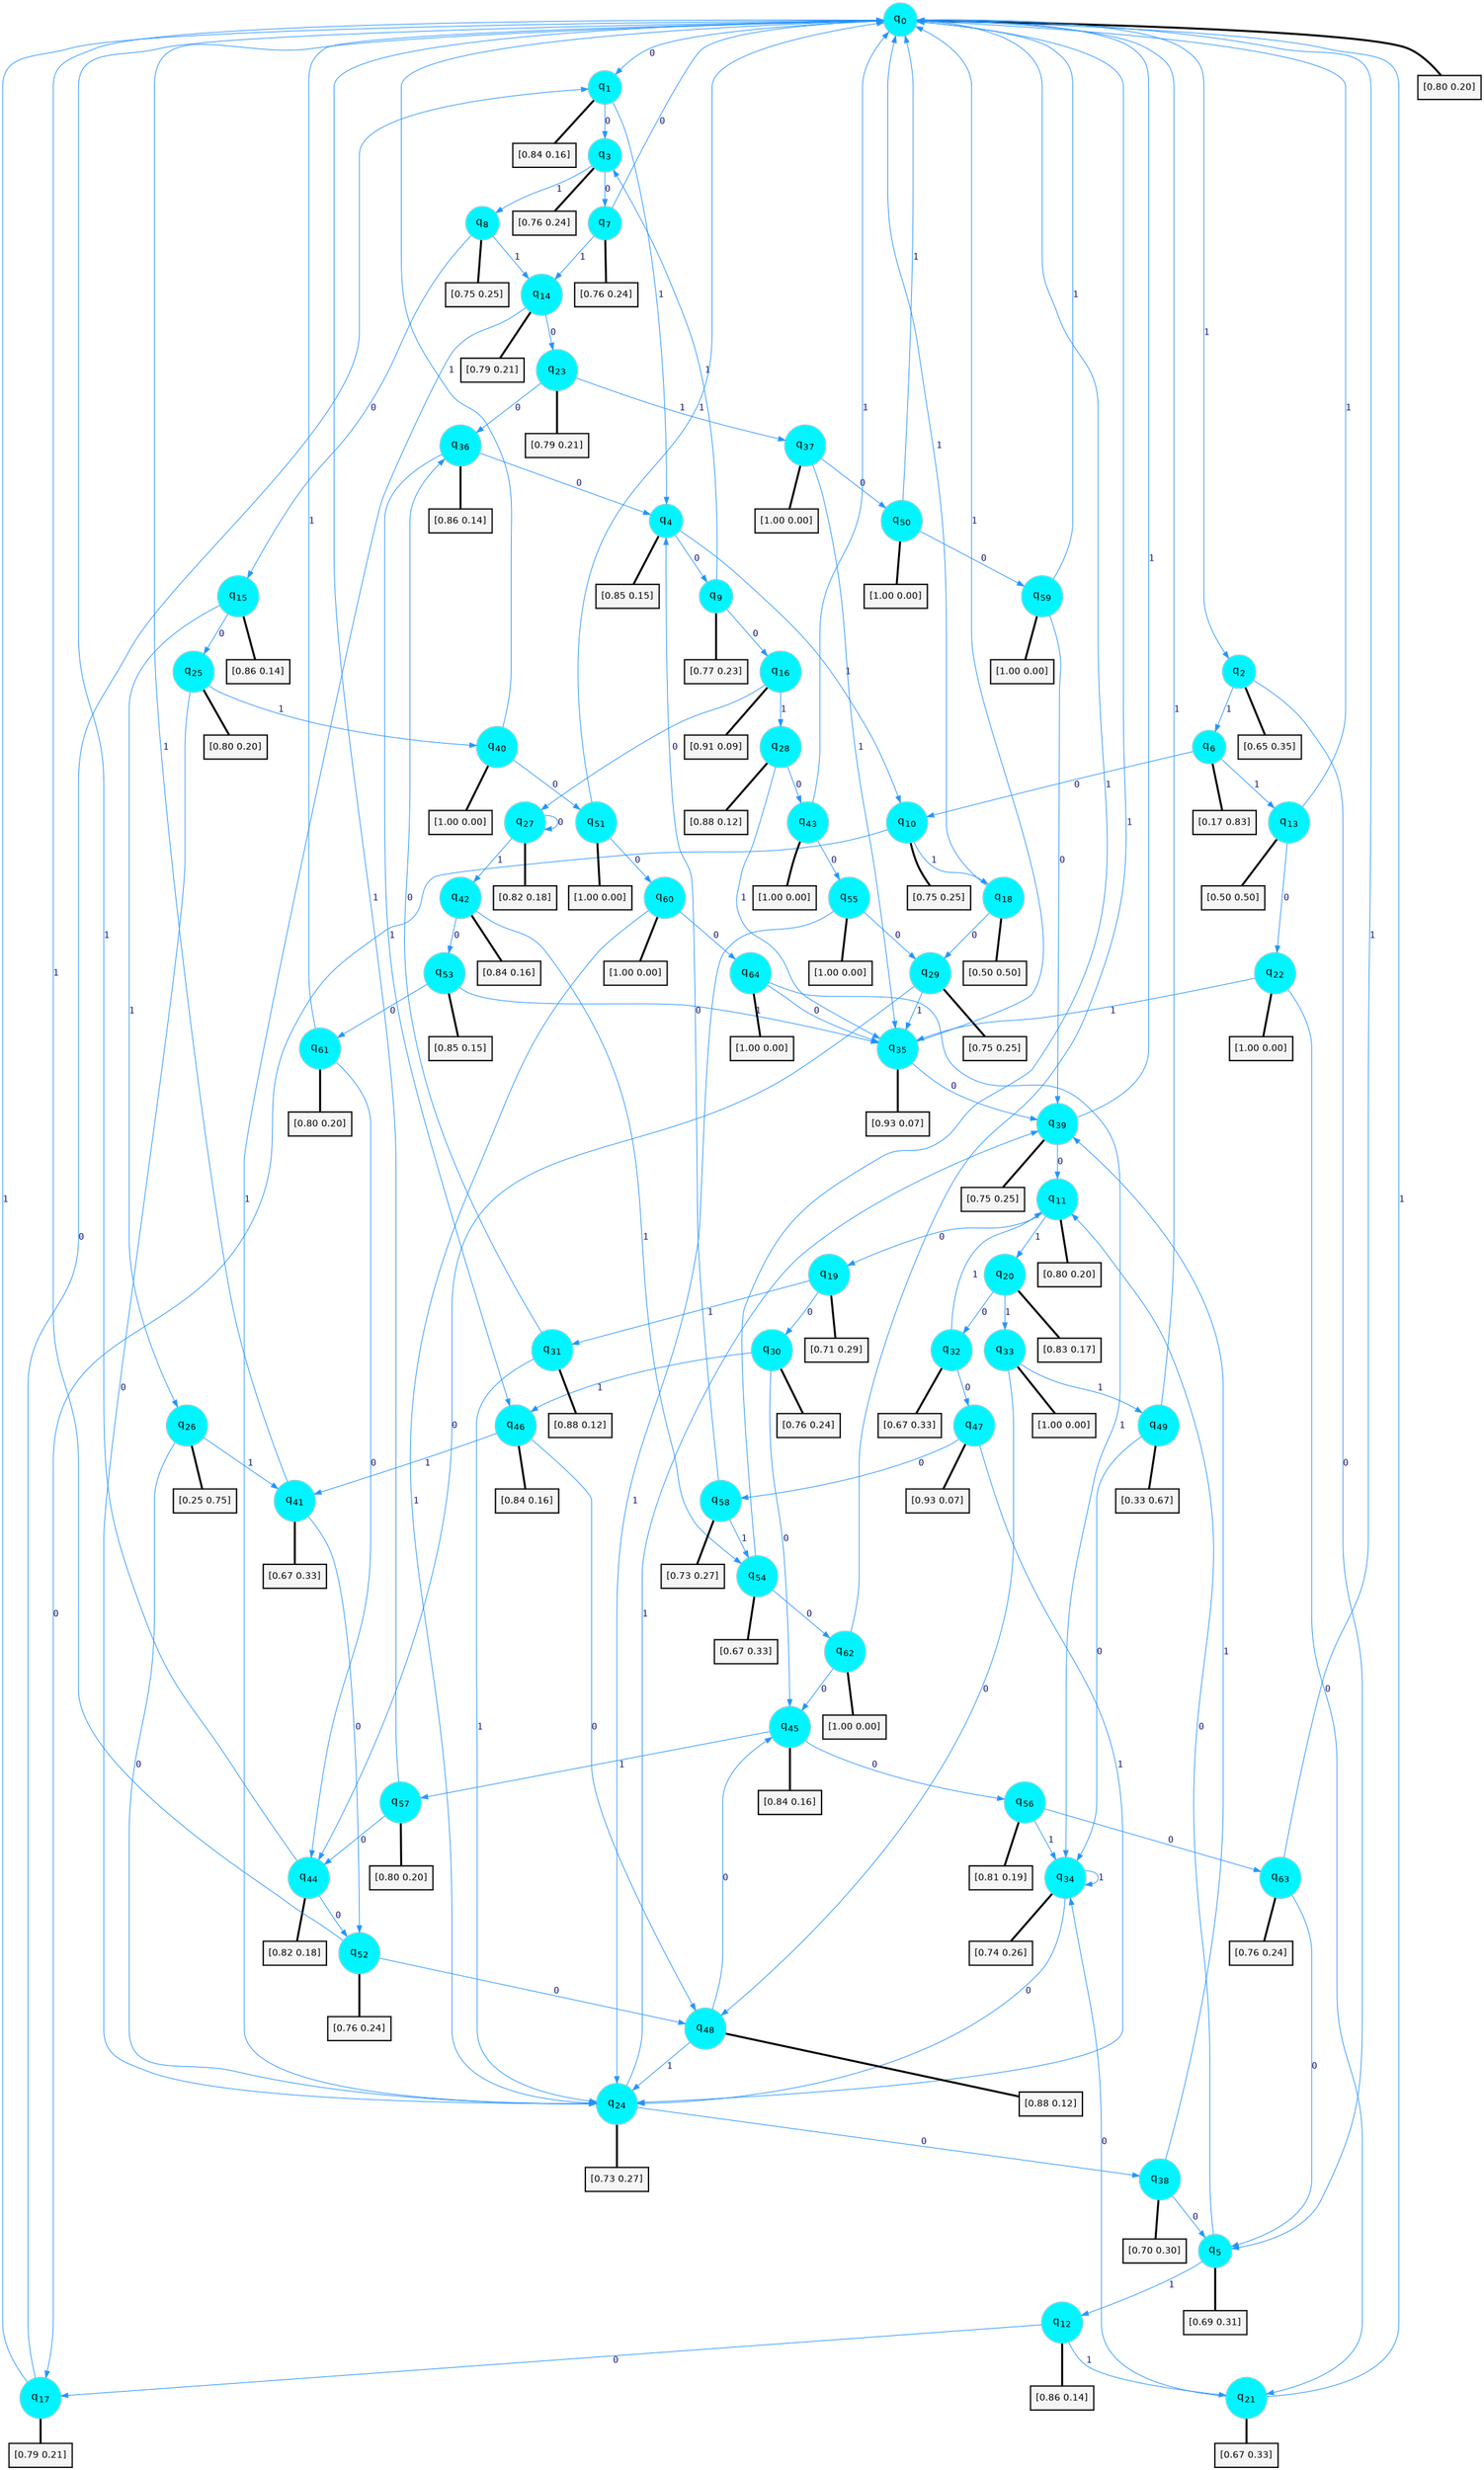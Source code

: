 digraph G {
graph [
bgcolor=transparent, dpi=300, rankdir=TD, size="40,25"];
node [
color=gray, fillcolor=turquoise1, fontcolor=black, fontname=Helvetica, fontsize=16, fontweight=bold, shape=circle, style=filled];
edge [
arrowsize=1, color=dodgerblue1, fontcolor=midnightblue, fontname=courier, fontweight=bold, penwidth=1, style=solid, weight=20];
0[label=<q<SUB>0</SUB>>];
1[label=<q<SUB>1</SUB>>];
2[label=<q<SUB>2</SUB>>];
3[label=<q<SUB>3</SUB>>];
4[label=<q<SUB>4</SUB>>];
5[label=<q<SUB>5</SUB>>];
6[label=<q<SUB>6</SUB>>];
7[label=<q<SUB>7</SUB>>];
8[label=<q<SUB>8</SUB>>];
9[label=<q<SUB>9</SUB>>];
10[label=<q<SUB>10</SUB>>];
11[label=<q<SUB>11</SUB>>];
12[label=<q<SUB>12</SUB>>];
13[label=<q<SUB>13</SUB>>];
14[label=<q<SUB>14</SUB>>];
15[label=<q<SUB>15</SUB>>];
16[label=<q<SUB>16</SUB>>];
17[label=<q<SUB>17</SUB>>];
18[label=<q<SUB>18</SUB>>];
19[label=<q<SUB>19</SUB>>];
20[label=<q<SUB>20</SUB>>];
21[label=<q<SUB>21</SUB>>];
22[label=<q<SUB>22</SUB>>];
23[label=<q<SUB>23</SUB>>];
24[label=<q<SUB>24</SUB>>];
25[label=<q<SUB>25</SUB>>];
26[label=<q<SUB>26</SUB>>];
27[label=<q<SUB>27</SUB>>];
28[label=<q<SUB>28</SUB>>];
29[label=<q<SUB>29</SUB>>];
30[label=<q<SUB>30</SUB>>];
31[label=<q<SUB>31</SUB>>];
32[label=<q<SUB>32</SUB>>];
33[label=<q<SUB>33</SUB>>];
34[label=<q<SUB>34</SUB>>];
35[label=<q<SUB>35</SUB>>];
36[label=<q<SUB>36</SUB>>];
37[label=<q<SUB>37</SUB>>];
38[label=<q<SUB>38</SUB>>];
39[label=<q<SUB>39</SUB>>];
40[label=<q<SUB>40</SUB>>];
41[label=<q<SUB>41</SUB>>];
42[label=<q<SUB>42</SUB>>];
43[label=<q<SUB>43</SUB>>];
44[label=<q<SUB>44</SUB>>];
45[label=<q<SUB>45</SUB>>];
46[label=<q<SUB>46</SUB>>];
47[label=<q<SUB>47</SUB>>];
48[label=<q<SUB>48</SUB>>];
49[label=<q<SUB>49</SUB>>];
50[label=<q<SUB>50</SUB>>];
51[label=<q<SUB>51</SUB>>];
52[label=<q<SUB>52</SUB>>];
53[label=<q<SUB>53</SUB>>];
54[label=<q<SUB>54</SUB>>];
55[label=<q<SUB>55</SUB>>];
56[label=<q<SUB>56</SUB>>];
57[label=<q<SUB>57</SUB>>];
58[label=<q<SUB>58</SUB>>];
59[label=<q<SUB>59</SUB>>];
60[label=<q<SUB>60</SUB>>];
61[label=<q<SUB>61</SUB>>];
62[label=<q<SUB>62</SUB>>];
63[label=<q<SUB>63</SUB>>];
64[label=<q<SUB>64</SUB>>];
65[label="[0.80 0.20]", shape=box,fontcolor=black, fontname=Helvetica, fontsize=14, penwidth=2, fillcolor=whitesmoke,color=black];
66[label="[0.84 0.16]", shape=box,fontcolor=black, fontname=Helvetica, fontsize=14, penwidth=2, fillcolor=whitesmoke,color=black];
67[label="[0.65 0.35]", shape=box,fontcolor=black, fontname=Helvetica, fontsize=14, penwidth=2, fillcolor=whitesmoke,color=black];
68[label="[0.76 0.24]", shape=box,fontcolor=black, fontname=Helvetica, fontsize=14, penwidth=2, fillcolor=whitesmoke,color=black];
69[label="[0.85 0.15]", shape=box,fontcolor=black, fontname=Helvetica, fontsize=14, penwidth=2, fillcolor=whitesmoke,color=black];
70[label="[0.69 0.31]", shape=box,fontcolor=black, fontname=Helvetica, fontsize=14, penwidth=2, fillcolor=whitesmoke,color=black];
71[label="[0.17 0.83]", shape=box,fontcolor=black, fontname=Helvetica, fontsize=14, penwidth=2, fillcolor=whitesmoke,color=black];
72[label="[0.76 0.24]", shape=box,fontcolor=black, fontname=Helvetica, fontsize=14, penwidth=2, fillcolor=whitesmoke,color=black];
73[label="[0.75 0.25]", shape=box,fontcolor=black, fontname=Helvetica, fontsize=14, penwidth=2, fillcolor=whitesmoke,color=black];
74[label="[0.77 0.23]", shape=box,fontcolor=black, fontname=Helvetica, fontsize=14, penwidth=2, fillcolor=whitesmoke,color=black];
75[label="[0.75 0.25]", shape=box,fontcolor=black, fontname=Helvetica, fontsize=14, penwidth=2, fillcolor=whitesmoke,color=black];
76[label="[0.80 0.20]", shape=box,fontcolor=black, fontname=Helvetica, fontsize=14, penwidth=2, fillcolor=whitesmoke,color=black];
77[label="[0.86 0.14]", shape=box,fontcolor=black, fontname=Helvetica, fontsize=14, penwidth=2, fillcolor=whitesmoke,color=black];
78[label="[0.50 0.50]", shape=box,fontcolor=black, fontname=Helvetica, fontsize=14, penwidth=2, fillcolor=whitesmoke,color=black];
79[label="[0.79 0.21]", shape=box,fontcolor=black, fontname=Helvetica, fontsize=14, penwidth=2, fillcolor=whitesmoke,color=black];
80[label="[0.86 0.14]", shape=box,fontcolor=black, fontname=Helvetica, fontsize=14, penwidth=2, fillcolor=whitesmoke,color=black];
81[label="[0.91 0.09]", shape=box,fontcolor=black, fontname=Helvetica, fontsize=14, penwidth=2, fillcolor=whitesmoke,color=black];
82[label="[0.79 0.21]", shape=box,fontcolor=black, fontname=Helvetica, fontsize=14, penwidth=2, fillcolor=whitesmoke,color=black];
83[label="[0.50 0.50]", shape=box,fontcolor=black, fontname=Helvetica, fontsize=14, penwidth=2, fillcolor=whitesmoke,color=black];
84[label="[0.71 0.29]", shape=box,fontcolor=black, fontname=Helvetica, fontsize=14, penwidth=2, fillcolor=whitesmoke,color=black];
85[label="[0.83 0.17]", shape=box,fontcolor=black, fontname=Helvetica, fontsize=14, penwidth=2, fillcolor=whitesmoke,color=black];
86[label="[0.67 0.33]", shape=box,fontcolor=black, fontname=Helvetica, fontsize=14, penwidth=2, fillcolor=whitesmoke,color=black];
87[label="[1.00 0.00]", shape=box,fontcolor=black, fontname=Helvetica, fontsize=14, penwidth=2, fillcolor=whitesmoke,color=black];
88[label="[0.79 0.21]", shape=box,fontcolor=black, fontname=Helvetica, fontsize=14, penwidth=2, fillcolor=whitesmoke,color=black];
89[label="[0.73 0.27]", shape=box,fontcolor=black, fontname=Helvetica, fontsize=14, penwidth=2, fillcolor=whitesmoke,color=black];
90[label="[0.80 0.20]", shape=box,fontcolor=black, fontname=Helvetica, fontsize=14, penwidth=2, fillcolor=whitesmoke,color=black];
91[label="[0.25 0.75]", shape=box,fontcolor=black, fontname=Helvetica, fontsize=14, penwidth=2, fillcolor=whitesmoke,color=black];
92[label="[0.82 0.18]", shape=box,fontcolor=black, fontname=Helvetica, fontsize=14, penwidth=2, fillcolor=whitesmoke,color=black];
93[label="[0.88 0.12]", shape=box,fontcolor=black, fontname=Helvetica, fontsize=14, penwidth=2, fillcolor=whitesmoke,color=black];
94[label="[0.75 0.25]", shape=box,fontcolor=black, fontname=Helvetica, fontsize=14, penwidth=2, fillcolor=whitesmoke,color=black];
95[label="[0.76 0.24]", shape=box,fontcolor=black, fontname=Helvetica, fontsize=14, penwidth=2, fillcolor=whitesmoke,color=black];
96[label="[0.88 0.12]", shape=box,fontcolor=black, fontname=Helvetica, fontsize=14, penwidth=2, fillcolor=whitesmoke,color=black];
97[label="[0.67 0.33]", shape=box,fontcolor=black, fontname=Helvetica, fontsize=14, penwidth=2, fillcolor=whitesmoke,color=black];
98[label="[1.00 0.00]", shape=box,fontcolor=black, fontname=Helvetica, fontsize=14, penwidth=2, fillcolor=whitesmoke,color=black];
99[label="[0.74 0.26]", shape=box,fontcolor=black, fontname=Helvetica, fontsize=14, penwidth=2, fillcolor=whitesmoke,color=black];
100[label="[0.93 0.07]", shape=box,fontcolor=black, fontname=Helvetica, fontsize=14, penwidth=2, fillcolor=whitesmoke,color=black];
101[label="[0.86 0.14]", shape=box,fontcolor=black, fontname=Helvetica, fontsize=14, penwidth=2, fillcolor=whitesmoke,color=black];
102[label="[1.00 0.00]", shape=box,fontcolor=black, fontname=Helvetica, fontsize=14, penwidth=2, fillcolor=whitesmoke,color=black];
103[label="[0.70 0.30]", shape=box,fontcolor=black, fontname=Helvetica, fontsize=14, penwidth=2, fillcolor=whitesmoke,color=black];
104[label="[0.75 0.25]", shape=box,fontcolor=black, fontname=Helvetica, fontsize=14, penwidth=2, fillcolor=whitesmoke,color=black];
105[label="[1.00 0.00]", shape=box,fontcolor=black, fontname=Helvetica, fontsize=14, penwidth=2, fillcolor=whitesmoke,color=black];
106[label="[0.67 0.33]", shape=box,fontcolor=black, fontname=Helvetica, fontsize=14, penwidth=2, fillcolor=whitesmoke,color=black];
107[label="[0.84 0.16]", shape=box,fontcolor=black, fontname=Helvetica, fontsize=14, penwidth=2, fillcolor=whitesmoke,color=black];
108[label="[1.00 0.00]", shape=box,fontcolor=black, fontname=Helvetica, fontsize=14, penwidth=2, fillcolor=whitesmoke,color=black];
109[label="[0.82 0.18]", shape=box,fontcolor=black, fontname=Helvetica, fontsize=14, penwidth=2, fillcolor=whitesmoke,color=black];
110[label="[0.84 0.16]", shape=box,fontcolor=black, fontname=Helvetica, fontsize=14, penwidth=2, fillcolor=whitesmoke,color=black];
111[label="[0.84 0.16]", shape=box,fontcolor=black, fontname=Helvetica, fontsize=14, penwidth=2, fillcolor=whitesmoke,color=black];
112[label="[0.93 0.07]", shape=box,fontcolor=black, fontname=Helvetica, fontsize=14, penwidth=2, fillcolor=whitesmoke,color=black];
113[label="[0.88 0.12]", shape=box,fontcolor=black, fontname=Helvetica, fontsize=14, penwidth=2, fillcolor=whitesmoke,color=black];
114[label="[0.33 0.67]", shape=box,fontcolor=black, fontname=Helvetica, fontsize=14, penwidth=2, fillcolor=whitesmoke,color=black];
115[label="[1.00 0.00]", shape=box,fontcolor=black, fontname=Helvetica, fontsize=14, penwidth=2, fillcolor=whitesmoke,color=black];
116[label="[1.00 0.00]", shape=box,fontcolor=black, fontname=Helvetica, fontsize=14, penwidth=2, fillcolor=whitesmoke,color=black];
117[label="[0.76 0.24]", shape=box,fontcolor=black, fontname=Helvetica, fontsize=14, penwidth=2, fillcolor=whitesmoke,color=black];
118[label="[0.85 0.15]", shape=box,fontcolor=black, fontname=Helvetica, fontsize=14, penwidth=2, fillcolor=whitesmoke,color=black];
119[label="[0.67 0.33]", shape=box,fontcolor=black, fontname=Helvetica, fontsize=14, penwidth=2, fillcolor=whitesmoke,color=black];
120[label="[1.00 0.00]", shape=box,fontcolor=black, fontname=Helvetica, fontsize=14, penwidth=2, fillcolor=whitesmoke,color=black];
121[label="[0.81 0.19]", shape=box,fontcolor=black, fontname=Helvetica, fontsize=14, penwidth=2, fillcolor=whitesmoke,color=black];
122[label="[0.80 0.20]", shape=box,fontcolor=black, fontname=Helvetica, fontsize=14, penwidth=2, fillcolor=whitesmoke,color=black];
123[label="[0.73 0.27]", shape=box,fontcolor=black, fontname=Helvetica, fontsize=14, penwidth=2, fillcolor=whitesmoke,color=black];
124[label="[1.00 0.00]", shape=box,fontcolor=black, fontname=Helvetica, fontsize=14, penwidth=2, fillcolor=whitesmoke,color=black];
125[label="[1.00 0.00]", shape=box,fontcolor=black, fontname=Helvetica, fontsize=14, penwidth=2, fillcolor=whitesmoke,color=black];
126[label="[0.80 0.20]", shape=box,fontcolor=black, fontname=Helvetica, fontsize=14, penwidth=2, fillcolor=whitesmoke,color=black];
127[label="[1.00 0.00]", shape=box,fontcolor=black, fontname=Helvetica, fontsize=14, penwidth=2, fillcolor=whitesmoke,color=black];
128[label="[0.76 0.24]", shape=box,fontcolor=black, fontname=Helvetica, fontsize=14, penwidth=2, fillcolor=whitesmoke,color=black];
129[label="[1.00 0.00]", shape=box,fontcolor=black, fontname=Helvetica, fontsize=14, penwidth=2, fillcolor=whitesmoke,color=black];
0->1 [label=0];
0->2 [label=1];
0->65 [arrowhead=none, penwidth=3,color=black];
1->3 [label=0];
1->4 [label=1];
1->66 [arrowhead=none, penwidth=3,color=black];
2->5 [label=0];
2->6 [label=1];
2->67 [arrowhead=none, penwidth=3,color=black];
3->7 [label=0];
3->8 [label=1];
3->68 [arrowhead=none, penwidth=3,color=black];
4->9 [label=0];
4->10 [label=1];
4->69 [arrowhead=none, penwidth=3,color=black];
5->11 [label=0];
5->12 [label=1];
5->70 [arrowhead=none, penwidth=3,color=black];
6->10 [label=0];
6->13 [label=1];
6->71 [arrowhead=none, penwidth=3,color=black];
7->0 [label=0];
7->14 [label=1];
7->72 [arrowhead=none, penwidth=3,color=black];
8->15 [label=0];
8->14 [label=1];
8->73 [arrowhead=none, penwidth=3,color=black];
9->16 [label=0];
9->3 [label=1];
9->74 [arrowhead=none, penwidth=3,color=black];
10->17 [label=0];
10->18 [label=1];
10->75 [arrowhead=none, penwidth=3,color=black];
11->19 [label=0];
11->20 [label=1];
11->76 [arrowhead=none, penwidth=3,color=black];
12->17 [label=0];
12->21 [label=1];
12->77 [arrowhead=none, penwidth=3,color=black];
13->22 [label=0];
13->0 [label=1];
13->78 [arrowhead=none, penwidth=3,color=black];
14->23 [label=0];
14->24 [label=1];
14->79 [arrowhead=none, penwidth=3,color=black];
15->25 [label=0];
15->26 [label=1];
15->80 [arrowhead=none, penwidth=3,color=black];
16->27 [label=0];
16->28 [label=1];
16->81 [arrowhead=none, penwidth=3,color=black];
17->1 [label=0];
17->0 [label=1];
17->82 [arrowhead=none, penwidth=3,color=black];
18->29 [label=0];
18->0 [label=1];
18->83 [arrowhead=none, penwidth=3,color=black];
19->30 [label=0];
19->31 [label=1];
19->84 [arrowhead=none, penwidth=3,color=black];
20->32 [label=0];
20->33 [label=1];
20->85 [arrowhead=none, penwidth=3,color=black];
21->34 [label=0];
21->0 [label=1];
21->86 [arrowhead=none, penwidth=3,color=black];
22->21 [label=0];
22->35 [label=1];
22->87 [arrowhead=none, penwidth=3,color=black];
23->36 [label=0];
23->37 [label=1];
23->88 [arrowhead=none, penwidth=3,color=black];
24->38 [label=0];
24->39 [label=1];
24->89 [arrowhead=none, penwidth=3,color=black];
25->24 [label=0];
25->40 [label=1];
25->90 [arrowhead=none, penwidth=3,color=black];
26->24 [label=0];
26->41 [label=1];
26->91 [arrowhead=none, penwidth=3,color=black];
27->27 [label=0];
27->42 [label=1];
27->92 [arrowhead=none, penwidth=3,color=black];
28->43 [label=0];
28->35 [label=1];
28->93 [arrowhead=none, penwidth=3,color=black];
29->44 [label=0];
29->35 [label=1];
29->94 [arrowhead=none, penwidth=3,color=black];
30->45 [label=0];
30->46 [label=1];
30->95 [arrowhead=none, penwidth=3,color=black];
31->36 [label=0];
31->24 [label=1];
31->96 [arrowhead=none, penwidth=3,color=black];
32->47 [label=0];
32->11 [label=1];
32->97 [arrowhead=none, penwidth=3,color=black];
33->48 [label=0];
33->49 [label=1];
33->98 [arrowhead=none, penwidth=3,color=black];
34->24 [label=0];
34->34 [label=1];
34->99 [arrowhead=none, penwidth=3,color=black];
35->39 [label=0];
35->0 [label=1];
35->100 [arrowhead=none, penwidth=3,color=black];
36->4 [label=0];
36->46 [label=1];
36->101 [arrowhead=none, penwidth=3,color=black];
37->50 [label=0];
37->35 [label=1];
37->102 [arrowhead=none, penwidth=3,color=black];
38->5 [label=0];
38->39 [label=1];
38->103 [arrowhead=none, penwidth=3,color=black];
39->11 [label=0];
39->0 [label=1];
39->104 [arrowhead=none, penwidth=3,color=black];
40->51 [label=0];
40->0 [label=1];
40->105 [arrowhead=none, penwidth=3,color=black];
41->52 [label=0];
41->0 [label=1];
41->106 [arrowhead=none, penwidth=3,color=black];
42->53 [label=0];
42->54 [label=1];
42->107 [arrowhead=none, penwidth=3,color=black];
43->55 [label=0];
43->0 [label=1];
43->108 [arrowhead=none, penwidth=3,color=black];
44->52 [label=0];
44->0 [label=1];
44->109 [arrowhead=none, penwidth=3,color=black];
45->56 [label=0];
45->57 [label=1];
45->110 [arrowhead=none, penwidth=3,color=black];
46->48 [label=0];
46->41 [label=1];
46->111 [arrowhead=none, penwidth=3,color=black];
47->58 [label=0];
47->24 [label=1];
47->112 [arrowhead=none, penwidth=3,color=black];
48->45 [label=0];
48->24 [label=1];
48->113 [arrowhead=none, penwidth=3,color=black];
49->34 [label=0];
49->0 [label=1];
49->114 [arrowhead=none, penwidth=3,color=black];
50->59 [label=0];
50->0 [label=1];
50->115 [arrowhead=none, penwidth=3,color=black];
51->60 [label=0];
51->0 [label=1];
51->116 [arrowhead=none, penwidth=3,color=black];
52->48 [label=0];
52->0 [label=1];
52->117 [arrowhead=none, penwidth=3,color=black];
53->61 [label=0];
53->35 [label=1];
53->118 [arrowhead=none, penwidth=3,color=black];
54->62 [label=0];
54->0 [label=1];
54->119 [arrowhead=none, penwidth=3,color=black];
55->29 [label=0];
55->24 [label=1];
55->120 [arrowhead=none, penwidth=3,color=black];
56->63 [label=0];
56->34 [label=1];
56->121 [arrowhead=none, penwidth=3,color=black];
57->44 [label=0];
57->0 [label=1];
57->122 [arrowhead=none, penwidth=3,color=black];
58->4 [label=0];
58->54 [label=1];
58->123 [arrowhead=none, penwidth=3,color=black];
59->39 [label=0];
59->0 [label=1];
59->124 [arrowhead=none, penwidth=3,color=black];
60->64 [label=0];
60->24 [label=1];
60->125 [arrowhead=none, penwidth=3,color=black];
61->44 [label=0];
61->0 [label=1];
61->126 [arrowhead=none, penwidth=3,color=black];
62->45 [label=0];
62->0 [label=1];
62->127 [arrowhead=none, penwidth=3,color=black];
63->5 [label=0];
63->0 [label=1];
63->128 [arrowhead=none, penwidth=3,color=black];
64->35 [label=0];
64->34 [label=1];
64->129 [arrowhead=none, penwidth=3,color=black];
}
